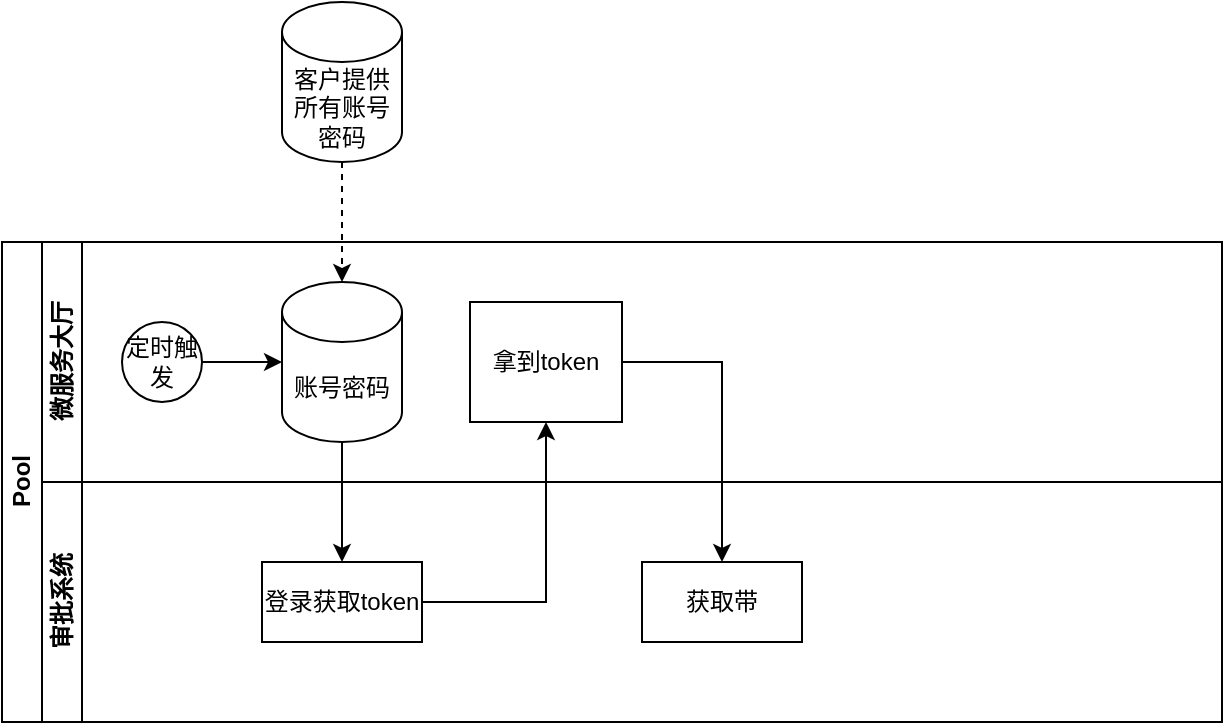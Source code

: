 <mxfile version="19.0.2" type="github">
  <diagram id="prtHgNgQTEPvFCAcTncT" name="Page-1">
    <mxGraphModel dx="716" dy="399" grid="1" gridSize="10" guides="1" tooltips="1" connect="1" arrows="1" fold="1" page="1" pageScale="1" pageWidth="827" pageHeight="1169" math="0" shadow="0">
      <root>
        <mxCell id="0" />
        <mxCell id="1" parent="0" />
        <mxCell id="dNxyNK7c78bLwvsdeMH5-19" value="Pool" style="swimlane;html=1;childLayout=stackLayout;resizeParent=1;resizeParentMax=0;horizontal=0;startSize=20;horizontalStack=0;" parent="1" vertex="1">
          <mxGeometry x="120" y="120" width="610" height="240" as="geometry" />
        </mxCell>
        <mxCell id="dNxyNK7c78bLwvsdeMH5-20" value="微服务大厅" style="swimlane;html=1;startSize=20;horizontal=0;" parent="dNxyNK7c78bLwvsdeMH5-19" vertex="1">
          <mxGeometry x="20" width="590" height="120" as="geometry" />
        </mxCell>
        <mxCell id="dNxyNK7c78bLwvsdeMH5-25" value="" style="edgeStyle=orthogonalEdgeStyle;rounded=0;orthogonalLoop=1;jettySize=auto;html=1;" parent="dNxyNK7c78bLwvsdeMH5-20" source="dNxyNK7c78bLwvsdeMH5-23" edge="1">
          <mxGeometry relative="1" as="geometry">
            <mxPoint x="120.0" y="60" as="targetPoint" />
          </mxGeometry>
        </mxCell>
        <mxCell id="dNxyNK7c78bLwvsdeMH5-23" value="定时触发" style="ellipse;whiteSpace=wrap;html=1;" parent="dNxyNK7c78bLwvsdeMH5-20" vertex="1">
          <mxGeometry x="40" y="40" width="40" height="40" as="geometry" />
        </mxCell>
        <mxCell id="ZbN3b4UycV-KaBpLIudY-3" value="账号密码" style="shape=cylinder3;whiteSpace=wrap;html=1;boundedLbl=1;backgroundOutline=1;size=15;" vertex="1" parent="dNxyNK7c78bLwvsdeMH5-20">
          <mxGeometry x="120" y="20" width="60" height="80" as="geometry" />
        </mxCell>
        <mxCell id="ZbN3b4UycV-KaBpLIudY-12" value="拿到token" style="rounded=0;whiteSpace=wrap;html=1;" vertex="1" parent="dNxyNK7c78bLwvsdeMH5-20">
          <mxGeometry x="214" y="30" width="76" height="60" as="geometry" />
        </mxCell>
        <mxCell id="dNxyNK7c78bLwvsdeMH5-21" value="审批系统" style="swimlane;html=1;startSize=20;horizontal=0;" parent="dNxyNK7c78bLwvsdeMH5-19" vertex="1">
          <mxGeometry x="20" y="120" width="590" height="120" as="geometry" />
        </mxCell>
        <mxCell id="dNxyNK7c78bLwvsdeMH5-26" value="登录获取token" style="rounded=0;whiteSpace=wrap;html=1;fontFamily=Helvetica;fontSize=12;fontColor=#000000;align=center;" parent="dNxyNK7c78bLwvsdeMH5-21" vertex="1">
          <mxGeometry x="110" y="40" width="80" height="40" as="geometry" />
        </mxCell>
        <mxCell id="ZbN3b4UycV-KaBpLIudY-14" value="获取带" style="rounded=0;whiteSpace=wrap;html=1;fontFamily=Helvetica;fontSize=12;fontColor=#000000;align=center;" vertex="1" parent="dNxyNK7c78bLwvsdeMH5-21">
          <mxGeometry x="300" y="40" width="80" height="40" as="geometry" />
        </mxCell>
        <mxCell id="ZbN3b4UycV-KaBpLIudY-10" style="edgeStyle=orthogonalEdgeStyle;rounded=0;orthogonalLoop=1;jettySize=auto;html=1;" edge="1" parent="dNxyNK7c78bLwvsdeMH5-19" source="ZbN3b4UycV-KaBpLIudY-3" target="dNxyNK7c78bLwvsdeMH5-26">
          <mxGeometry relative="1" as="geometry" />
        </mxCell>
        <mxCell id="ZbN3b4UycV-KaBpLIudY-11" style="edgeStyle=orthogonalEdgeStyle;rounded=0;orthogonalLoop=1;jettySize=auto;html=1;" edge="1" parent="dNxyNK7c78bLwvsdeMH5-19" source="dNxyNK7c78bLwvsdeMH5-26" target="ZbN3b4UycV-KaBpLIudY-12">
          <mxGeometry relative="1" as="geometry">
            <mxPoint x="250" y="90" as="targetPoint" />
          </mxGeometry>
        </mxCell>
        <mxCell id="ZbN3b4UycV-KaBpLIudY-13" style="edgeStyle=orthogonalEdgeStyle;rounded=0;orthogonalLoop=1;jettySize=auto;html=1;" edge="1" parent="dNxyNK7c78bLwvsdeMH5-19" source="ZbN3b4UycV-KaBpLIudY-12" target="ZbN3b4UycV-KaBpLIudY-14">
          <mxGeometry relative="1" as="geometry">
            <mxPoint x="330" y="160" as="targetPoint" />
          </mxGeometry>
        </mxCell>
        <mxCell id="ZbN3b4UycV-KaBpLIudY-5" style="edgeStyle=orthogonalEdgeStyle;rounded=0;orthogonalLoop=1;jettySize=auto;html=1;dashed=1;" edge="1" parent="1" source="ZbN3b4UycV-KaBpLIudY-4" target="ZbN3b4UycV-KaBpLIudY-3">
          <mxGeometry relative="1" as="geometry" />
        </mxCell>
        <mxCell id="ZbN3b4UycV-KaBpLIudY-4" value="客户提供所有账号密码" style="shape=cylinder3;whiteSpace=wrap;html=1;boundedLbl=1;backgroundOutline=1;size=15;" vertex="1" parent="1">
          <mxGeometry x="260" width="60" height="80" as="geometry" />
        </mxCell>
      </root>
    </mxGraphModel>
  </diagram>
</mxfile>
